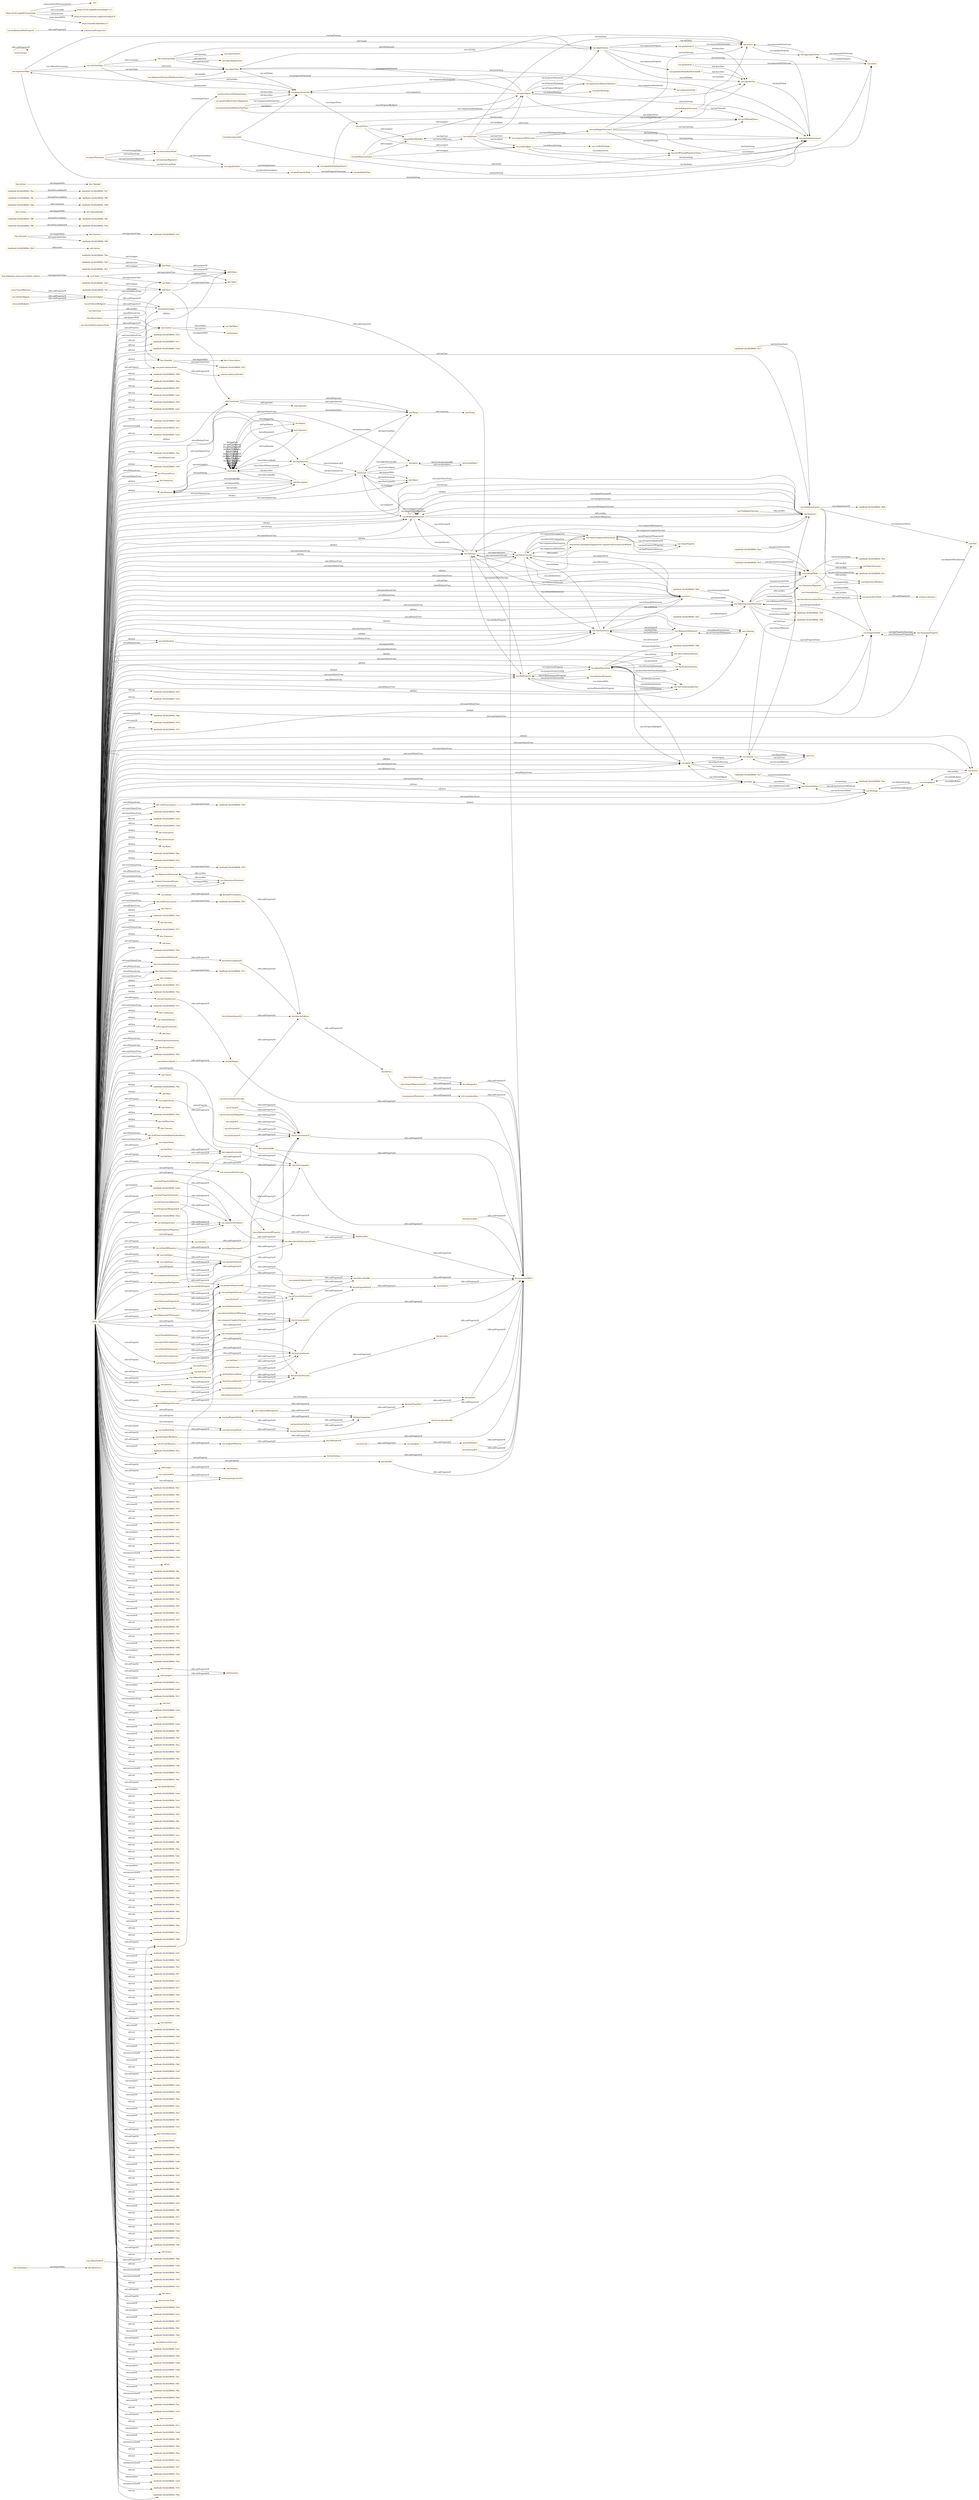 digraph ar2dtool_diagram { 
rankdir=LR;
size="1501"
node [shape = rectangle, color="orange"]; "bhv:Dominance" "dul:Situation" "odrl:Action" "-4ab9edd:18c4429f694:-7fc0" "-4ab9edd:18c4429f694:-7ef0" "-4ab9edd:18c4429f694:-7fa7" "bhv:PersonalFocus" "bhv:Hedonism" "bhv:Societal" "vae:NodeImportance" "bhv:Universalism" "-4ab9edd:18c4429f694:-7f99" "-4ab9edd:18c4429f694:-7f0f" "-4ab9edd:18c4429f694:-7fc6" "vae:Value" "-4ab9edd:18c4429f694:-7fb8" "-4ab9edd:18c4429f694:-7ff0" "bhv:Stimulation" "odrl:Policy" "bhv:Achievement" "bhv:Value" "-4ab9edd:18c4429f694:-7fad" "dul:Norm" "-4ab9edd:18c4429f694:-7fbe" "odrl:Operator" "-4ab9edd:18c4429f694:-7f22" "vae:VaeProperty" "bhv:SelfTrascendence" "vae:Outcome" "-4ab9edd:18c4429f694:-7faa" "schema:ConceptualFrame" "-4ab9edd:18c4429f694:-7ff6" "vae:VaeEntity" "vae:MultiInputOutcome" "-4ab9edd:18c4429f694:-7fe1" "bhv:Conservation" "-4ab9edd:18c4429f694:-7fcf" "vae:AlignmentStatement" "bhv:Dependability" "dul:SocialObject" "bhv:Caring" "-4ab9edd:18c4429f694:-7f23" "odrl:Asset" "bhv:Nature" "vae:Generalization" "-4ab9edd:18c4429f694:-7fdb" "-4ab9edd:18c4429f694:-7fed" "vae:Context" "-4ab9edd:18c4429f694:-7ef1" "vae:ActionOnState" "vae:VaeStatement" "vae:TaxonomyProperty" "bhv:Security" "-4ab9edd:18c4429f694:-7f77" "vae:ConceptNode" "dul:Object" "bhv:Tolerance" "vae:System" "http://dbpedia.org/resource/Value_(ethics)" "bhv:Humility" "-4ab9edd:18c4429f694:-7fd2" "odrl:Party" "-4ab9edd:18c4429f694:-7ff3" "vae:Norm" "-4ab9edd:18c4429f694:-7ffc" "-4ab9edd:18c4429f694:-7f04" "-4ab9edd:18c4429f694:-7fb5" "bhv:GrowthAndAnxietyFree" "vae:User" "vae:Sequence" "vae:AgentStatement" "vae:VaeConditionedEntity" "-4ab9edd:18c4429f694:-7fd8" "bhv:Tradition" "dul:Event" "dul:Agent" "-4ab9edd:18c4429f694:-7fc3" "-4ab9edd:18c4429f694:-7fe7" "vae:ValueTaxonomyStatement" "-4ab9edd:18c4429f694:-7ff9" "-4ab9edd:18c4429f694:-7f1c" "-4ab9edd:18c4429f694:-7f2e" "-4ab9edd:18c4429f694:-7f05" "vae:TaxonomyAlignment" "bhv:SelfEnhancement" "vae:Strategy" "-4ab9edd:18c4429f694:-7f71" "vae:Agent" "bhv:Benevolence" "vae:FinalInputOutcome" "bhv:Conformity" "-4ab9edd:18c4429f694:-7fde" "vae:VaeSituation" "-4ab9edd:18c4429f694:-7f96" "vae:Action" "bhv:Resources" "dul:Collection" "vae:AwarenessStatement" "vae:ValueDefinition" "bhv:OpennessToChange" "-4ab9edd:18c4429f694:-7fb0" "vae:ActingAgent" "odrl:LogicalConstraint" "-4ab9edd:18c4429f694:-7fd5" "vae:ValueConcept" "vae:PropertyNode" "vae:ValueProperty" "vae:ValueComparisonStatement" "-4ab9edd:18c4429f694:-7fea" "vae:VaeStatementEntity" "vae:Criterion" "bhv:Thought" "dul:TimeInterval" "vae:State" "dul:Entity" "bhv:Face" "vae:VaeConditioningEntity" "vae:VaePropertyStatement" "bhv:SocialFocus" "-4ab9edd:18c4429f694:-7f63" "-4ab9edd:18c4429f694:-7fc9" "odrl:Constraint" "-4ab9edd:18c4429f694:-7ef9" "vae:OptimizedProperty" "dul:Theory" "dul:Region" "dul:Description" "-4ab9edd:18c4429f694:-7f0e" "-4ab9edd:18c4429f694:-7f2f" "bhv:Action" "vcvf:Value" "odrl:Rule" "bhv:Power" "-4ab9edd:18c4429f694:-7fe4" "vae:ImportanceRelation" "bhv:Personal" "-4ab9edd:18c4429f694:-7fbb" "-4ab9edd:18c4429f694:-7f17" "vae:ArgumentStatement" "-4ab9edd:18c4429f694:-7fb3" "bhv:SelfDirection" "bhv:Concern" "-4ab9edd:18c4429f694:-7fcc" "bhv:SelfProtectionAndAnxietyAvoidance" ; /*classes style*/
	"bhv:Action" -> "bhv:Thought" [ label = "owl:disjointWith" ];
	"vae:particularizesNode" -> "schema:subsumedUnder" [ label = "rdfs:subPropertyOf" ];
	"vae:hasConceptNode" -> "vae:hasTaxonomyNode" [ label = "rdfs:subPropertyOf" ];
	"vae:ConceptNode" -> "vae:PropertyNode" [ label = "owl:disjointWith" ];
	"vae:argumentAlign" -> "vae:criterionAlign" [ label = "vae:isBasedOnCriterion" ];
	"vae:argumentAlign" -> "vae:alignPremise" [ label = "vae:hasPremise" ];
	"vae:argumentAlign" -> "vae:alignClaim" [ label = "vae:hasClaim" ];
	"vae:argumentAlign" -> "vae:taxProblemContext" [ label = "dul:hasSetting" ];
	"vae:isTaxonomyNodeOf" -> "dul:isComponentOf" [ label = "rdfs:subPropertyOf" ];
	"vae:previousInputOutcome" -> "dul:isConstituentOf" [ label = "rdfs:subPropertyOf" ];
	"vae:previousInputOutcome" -> "dul:directlyFollows" [ label = "rdfs:subPropertyOf" ];
	"vae:proposesStatement" -> "dul:conceptualizes" [ label = "rdfs:subPropertyOf" ];
	"vae:hasTaxonomyNode" -> "dul:hasComponent" [ label = "rdfs:subPropertyOf" ];
	"vae:giniPropertyNode" -> "vae:giniIndexProp" [ label = "vae:hasPropertyTaxonomy" ];
	"dul:isSatisfiedBy" -> "dul:associatedWith" [ label = "rdfs:subPropertyOf" ];
	"vae:nextInputOutcome" -> "dul:isConstituentOf" [ label = "rdfs:subPropertyOf" ];
	"vae:nextInputOutcome" -> "dul:directlyPrecedes" [ label = "rdfs:subPropertyOf" ];
	"vae:VaeSituation" -> "vae:VaeStatement" [ label = "owl:disjointWith" ];
	"vae:benvolenceNodeImportance" -> "vae:benevolenceTax" [ label = "dul:describes" ];
	"dul:conceptualizes" -> "dul:associatedWith" [ label = "rdfs:subPropertyOf" ];
	"vae:comparisonHasInferior" -> "vae:interpretationOn" [ label = "rdfs:subPropertyOf" ];
	"vae:hasTrace" -> "dul:isAgentInvolvedIn" [ label = "rdfs:subPropertyOf" ];
	"vae:isInputOf" -> "dul:isConstituentOf" [ label = "rdfs:subPropertyOf" ];
	"dul:involvesAgent" -> "dul:hasParticipant" [ label = "rdfs:subPropertyOf" ];
	"dul:isObservableAt" -> "dul:hasRegion" [ label = "rdfs:subPropertyOf" ];
	"terms:license" -> "terms:license" [ label = "rdfs:subPropertyOf" ];
	"vae:multiInputOutcome2" -> "vae:actOfPayingTaxes" [ label = "vae:hasOutcome" ];
	"vae:multiInputOutcome2" -> "vae:state2" [ label = "vae:hasInput" ];
	"dul:hasLocation" -> "dul:associatedWith" [ label = "rdfs:subPropertyOf" ];
	"bhv:SelfTrascendence" -> "-4ab9edd:18c4429f694:-7ef9" [ label = "owl:equivalentClass" ];
	"dul:isAgentInvolvedIn" -> "dul:isParticipantIn" [ label = "rdfs:subPropertyOf" ];
	"http://dbpedia.org/resource/Value_(ethics)" -> "vcvf:Value" [ label = "owl:equivalentClass" ];
	"vae:describesVaeStatementEntity" -> "dul:describes" [ label = "rdfs:subPropertyOf" ];
	"vae:hasPropertyTaxonomy" -> "vae:expressesProperty" [ label = "rdfs:subPropertyOf" ];
	"dul:Event" -> "dul:Object" [ label = "owl:disjointWith" ];
	"vae:isPremiseOf" -> "dul:isConstituentOf" [ label = "rdfs:subPropertyOf" ];
	"dul:isConstituentOf" -> "dul:associatedWith" [ label = "rdfs:subPropertyOf" ];
	"vae:interpretationOn" -> "vae:describesVaeStatementEntity" [ label = "rdfs:subPropertyOf" ];
	"vae:isTestedInStatement" -> "vae:hasInterpretation" [ label = "rdfs:subPropertyOf" ];
	"dul:Description" -> "dul:Situation" [ label = "owl:disjointWith" ];
	"vae:giniIndex0_3" -> "vae:state1" [ label = "vae:measuredOnOutcome" ];
	"vae:giniIndex0_3" -> "vae:equalityTax" [ label = "dul:describes" ];
	"vae:madeByAgent" -> "dul:involvesAgent" [ label = "rdfs:subPropertyOf" ];
	"dul:isPreconditionOf" -> "dul:directlyPrecedes" [ label = "rdfs:subPropertyOf" ];
	"vae:isOutcomeOf" -> "dul:isConstituentOf" [ label = "rdfs:subPropertyOf" ];
	"vae:isPresentInStatement" -> "dul:isDescribedBy" [ label = "rdfs:subPropertyOf" ];
	"vae:hasInput" -> "dul:hasConstituent" [ label = "rdfs:subPropertyOf" ];
	"bhv:Personal" -> "bhv:Societal" [ label = "owl:disjointWith" ];
	"bhv:Personal" -> "-4ab9edd:18c4429f694:-7f0f" [ label = "owl:equivalentClass" ];
	"vae:hasUser" -> "vae:hasAgent" [ label = "rdfs:subPropertyOf" ];
	"vae:equalityTax" -> "vae:taxProblemContext" [ label = "dul:hasSetting" ];
	"dul:hasPart" -> "dul:associatedWith" [ label = "rdfs:subPropertyOf" ];
	"vae:onState" -> "dul:hasPrecondition" [ label = "rdfs:subPropertyOf" ];
	"vae:hasActionOnState" -> "dul:hasComponent" [ label = "rdfs:subPropertyOf" ];
	"vae:AgentStatement" -> "-4ab9edd:18c4429f694:-7f96" [ label = "owl:equivalentClass" ];
	"vae:hasPropertyNode" -> "vae:hasTaxonomyNode" [ label = "rdfs:subPropertyOf" ];
	"vae:hasPropertyNode" -> "dul:hasComponent" [ label = "rdfs:subPropertyOf" ];
	"vae:payMinimumTaxes" -> "vae:problemModeller" [ label = "odrl:assigner" ];
	"vae:payMinimumTaxes" -> "vae:payerAgent" [ label = "odrl:assignee" ];
	"vae:payMinimumTaxes" -> "vae:evaderAgent" [ label = "odrl:assignee" ];
	"vae:payMinimumTaxes" -> "vae:actOfPayingMiniumumTaxes" [ label = "odrl:action" ];
	"vae:equalityNode" -> "vae:giniPropertyNode" [ label = "vae:directlyGeneralizes" ];
	"vae:equalityNode" -> "vae:equalityNodeImportance" [ label = "vae:hasImportance" ];
	"dul:hasPrecondition" -> "dul:directlyFollows" [ label = "rdfs:subPropertyOf" ];
	"vae:hasPropertyOfSuperior" -> "vae:expressesProperty" [ label = "rdfs:subPropertyOf" ];
	"odrl:Asset" -> "odrl:Constraint" [ label = "owl:disjointWith" ];
	"bhv:Conservation" -> "-4ab9edd:18c4429f694:-7f2f" [ label = "owl:equivalentClass" ];
	"dul:hasRegion" -> "dul:associatedWith" [ label = "rdfs:subPropertyOf" ];
	"vae:isPropertyNodeOf" -> "vae:isTaxonomyNodeOf" [ label = "rdfs:subPropertyOf" ];
	"vae:isPropertyNodeOf" -> "dul:isComponentOf" [ label = "rdfs:subPropertyOf" ];
	"bhv:Societal" -> "-4ab9edd:18c4429f694:-7ef1" [ label = "owl:equivalentClass" ];
	"dul:precedes" -> "dul:associatedWith" [ label = "rdfs:subPropertyOf" ];
	"vae:comparisonHasSuperior" -> "vae:interpretationOn" [ label = "rdfs:subPropertyOf" ];
	"vae:hasOutcome" -> "dul:hasConstituent" [ label = "rdfs:subPropertyOf" ];
	"vae:Norm" -> "vae:ValueTaxonomyStatement" [ label = "owl:disjointWith" ];
	"vae:alignPremise" -> "vae:equalityTax" [ label = "vae:withValue" ];
	"vae:alignPremise" -> "vae:state2" [ label = "vae:onEntity" ];
	"vae:alignPremise" -> "vae:giniIndexSatisfiedThreshold0_7" [ label = "vae:expressesProperty" ];
	"vae:alignPremise" -> "vae:giniIndex0_9" [ label = "vae:expressesProperty" ];
	"vae:alignPremise" -> "vae:taxProblemContext" [ label = "dul:hasSetting" ];
	"vae:isProposedByAgent" -> "dul:isConceptualizedBy" [ label = "rdfs:subPropertyOf" ];
	"dul:isComponentOf" -> "dul:isPropertPartOf" [ label = "rdfs:subPropertyOf" ];
	"vae:Value" -> "bhv:Value" [ label = "owl:equivalentClass" ];
	"bhv:Dominance" -> "bhv:Resources" [ label = "owl:disjointWith" ];
	"vae:isEntityOf" -> "vae:isPresentInStatement" [ label = "rdfs:subPropertyOf" ];
	"dul:isConceptualizedBy" -> "dul:associatedWith" [ label = "rdfs:subPropertyOf" ];
	"vae:MultiInputOutcome" -> "vae:Sequence" [ label = "rdfs:seeAlso" ];
	"vae:propertyExpressedAt" -> "vae:isPresentInStatement" [ label = "rdfs:subPropertyOf" ];
	"vae:payerAgent" -> "vae:taxProblemContext" [ label = "dul:hasSetting" ];
	"vae:payerAgent" -> "vae:importanceRelationTaxPayer" [ label = "vae:proposesStatement" ];
	"vae:payerAgent" -> "vae:payerStrategy" [ label = "vae:followsStrategy" ];
	"vae:payerAgent" -> "vae:benevolenceTax" [ label = "vcvf:commitsTo" ];
	"vae:payerAgent" -> "vae:argumentAlign" [ label = "vae:proposesStatement" ];
	"vae:payerAgent" -> "vae:alignClaim" [ label = "vae:proposesStatement" ];
	"vae:payerAgent" -> "vae:actOfPayingTaxes" [ label = "vae:makesAction" ];
	"vae:payerAgent" -> "vae:alignPremise" [ label = "vae:proposesStatement" ];
	"vae:hasState" -> "dul:isAgentInvolvedIn" [ label = "rdfs:subPropertyOf" ];
	"vae:AwarenessStatement" -> "vae:AlignmentStatement" [ label = "rdfs:seeAlso" ];
	"vae:isConceptNodeOf" -> "vae:isTaxonomyNodeOf" [ label = "rdfs:subPropertyOf" ];
	"bhv:Caring" -> "bhv:Dependability" [ label = "owl:disjointWith" ];
	"vae:payTaxes" -> "vae:problemModeller" [ label = "odrl:assigner" ];
	"vae:payTaxes" -> "vae:evaderAgent" [ label = "odrl:assignee" ];
	"vae:payTaxes" -> "vae:actOfPayingTaxes" [ label = "odrl:action" ];
	"vae:hasRootNode" -> "vae:hasConceptNode" [ label = "rdfs:subPropertyOf" ];
	"vae:isAgentOfSystem" -> "dul:isMemberOf" [ label = "rdfs:subPropertyOf" ];
	"dul:hasProperPart" -> "dul:hasPart" [ label = "rdfs:subPropertyOf" ];
	"vae:aggregationSum" -> "vae:state2" [ label = "vae:measuredOnOutcome" ];
	"vae:aggregationSum" -> "vae:state1" [ label = "vae:measuredOnOutcome" ];
	"vae:ValueConcept" -> "http://www.ontologydesignpatterns.org/ont/values/valuecore#Value" [ label = "rdfs:seeAlso" ];
	"vae:state1" -> "vae:aggregationSum" [ label = "vae:satisfiesProperty" ];
	"vae:isInputOutcomeOf" -> "dul:isConstituentOf" [ label = "rdfs:subPropertyOf" ];
	"vae:payerTaxonomy" -> "vae:taxonomAlignment" [ label = "vae:hasTaxonomyAlignment" ];
	"vae:payerTaxonomy" -> "vae:benevolenceNode" [ label = "vae:hasRootNode" ];
	"vae:payerTaxonomy" -> "vae:equalityNode" [ label = "vae:hasConceptNode" ];
	"vae:payerTaxonomy" -> "vae:benevolenceNode" [ label = "vae:hasConceptNode" ];
	"vae:isTaxonomyPropertyOf" -> "vae:propertyExpressedAt" [ label = "rdfs:subPropertyOf" ];
	"vae:giniIndex0_9" -> "vae:state2" [ label = "vae:measuredOnOutcome" ];
	"vae:giniIndex0_9" -> "vae:equalityTax" [ label = "dul:describes" ];
	"vae:directlyParticularizesNode" -> "vae:particularizesNode" [ label = "rdfs:subPropertyOf" ];
	"vae:isRootNodeOf" -> "vae:isConceptNodeOf" [ label = "rdfs:subPropertyOf" ];
	"vae:problemModeller" -> "vae:taxSystem" [ label = "vae:isUserOfSystem" ];
	"dul:hasSetting" -> "dul:associatedWith" [ label = "rdfs:subPropertyOf" ];
	"dul:hasMember" -> "dul:associatedWith" [ label = "rdfs:subPropertyOf" ];
	"vae:expressesProperty" -> "vae:describesVaeStatementEntity" [ label = "rdfs:subPropertyOf" ];
	"vae:taxSystem" -> "vae:problemModeller" [ label = "vae:hasUser" ];
	"vae:taxSystem" -> "vae:sequenceOfOutcomes" [ label = "vae:hasTrace" ];
	"vae:taxSystem" -> "vae:state2" [ label = "vae:hasState" ];
	"vae:taxSystem" -> "vae:state1" [ label = "vae:hasState" ];
	"vae:taxSystem" -> "vae:payerAgent" [ label = "vae:hasAgent" ];
	"vae:taxSystem" -> "vae:evaderAgent" [ label = "vae:hasAgent" ];
	"vae:taxSystem" -> "vae:taxProblemContext" [ label = "dul:hasSetting" ];
	"vae:hasAgent" -> "dul:hasMember" [ label = "rdfs:subPropertyOf" ];
	"vae:isFollowedByAgent" -> "dul:hasParticipant" [ label = "rdfs:subPropertyOf" ];
	"vae:criterionAlign" -> "vae:alignPremise" [ label = "odrl:target" ];
	"vae:criterionAlign" -> "vae:constraintAlign" [ label = "odrl:constraint" ];
	"vae:criterionAlign" -> "vae:alignClaim" [ label = "odrl:action" ];
	"vae:criterionAlign" -> "vae:benevolenceTax" [ label = "dul:describes" ];
	"vae:hasRelationWithProperty" -> "schema:hasPerspective" [ label = "rdfs:subPropertyOf" ];
	"vae:measuredOnOutcome" -> "dul:isParticipantIn" [ label = "rdfs:subPropertyOf" ];
	"vae:measuredOnOutcome" -> "dul:describes" [ label = "rdfs:subPropertyOf" ];
	"vae:isImportanceOf" -> "vae:propertyExpressedAt" [ label = "rdfs:subPropertyOf" ];
	"dul:isSettingFor" -> "dul:associatedWith" [ label = "rdfs:subPropertyOf" ];
	"vae:perform" -> "dul:hasPostcondition" [ label = "rdfs:subPropertyOf" ];
	"vcvf:Value" -> "bhv:Value" [ label = "owl:equivalentClass" ];
	"vcvf:Value" -> "vae:Value" [ label = "owl:equivalentClass" ];
	"dul:isPartOf" -> "dul:associatedWith" [ label = "rdfs:subPropertyOf" ];
	"vae:isTraceOfSystem" -> "dul:involvesAgent" [ label = "rdfs:subPropertyOf" ];
	"dul:isParticipantIn" -> "dul:associatedWith" [ label = "rdfs:subPropertyOf" ];
	"vae:directlyGeneralizesNode" -> "vae:generalizesNode" [ label = "rdfs:subPropertyOf" ];
	"dul:hasTimeInterval" -> "dul:hasRegion" [ label = "rdfs:subPropertyOf" ];
	"vae:importanceRelationTaxPayer" -> "vae:payerAgent" [ label = "vae:isProposedByAgent" ];
	"vae:importanceRelationTaxPayer" -> "vae:benevolenceTax" [ label = "vae:comparisonHasSuperior" ];
	"vae:importanceRelationTaxPayer" -> "vae:achievementTax" [ label = "vae:comparisonHasInferior" ];
	"vae:conditionsActionIn" -> "dul:isPreconditionOf" [ label = "rdfs:subPropertyOf" ];
	"vae:superiorInComparison" -> "vae:hasInterpretation" [ label = "rdfs:subPropertyOf" ];
	"vae:System" -> "vae:User" [ label = "owl:disjointWith" ];
	"dul:satisfies" -> "dul:associatedWith" [ label = "rdfs:subPropertyOf" ];
	"vae:ValueTaxonomyStatement" -> "vae:TaxonomyAlignment" [ label = "rdfs:seeAlso" ];
	"vae:followsStrategy" -> "dul:isParticipantIn" [ label = "rdfs:subPropertyOf" ];
	"vae:hasPropertyOfInferior" -> "vae:expressesProperty" [ label = "rdfs:subPropertyOf" ];
	"vae:composedBySequence" -> "dul:hasComponent" [ label = "rdfs:subPropertyOf" ];
	"vae:isActionOnStateOfStrategy" -> "dul:isComponentOf" [ label = "rdfs:subPropertyOf" ];
	"https://w3id.org/def/vaeontology" -> "vae:" [ label = "vann:preferredNamespaceUri" ];
	"https://w3id.org/def/vaeontology" -> "https://w3id.org/def/vaeontology/1.0.1" [ label = "owl:versionIRI" ];
	"https://w3id.org/def/vaeontology" -> "https://creativecommons.org/licenses/by/4.0/" [ label = "terms:license" ];
	"https://w3id.org/def/vaeontology" -> "https://chowlk.linkeddata.es" [ label = "mod:createdWith" ];
	"vae:benevolenceTax" -> "vae:payTaxes" [ label = "vae:shapesNorm" ];
	"dul:hasComponent" -> "dul:hasProperPart" [ label = "rdfs:subPropertyOf" ];
	"vae:startsWithInputOutcome" -> "vae:hasInputOutcome" [ label = "rdfs:subPropertyOf" ];
	"vae:startsWithInputOutcome" -> "dul:hasProperPart" [ label = "rdfs:subPropertyOf" ];
	"dul:hasParticipant" -> "dul:associatedWith" [ label = "rdfs:subPropertyOf" ];
	"vae:isOptimizationOfProperty" -> "dul:describes" [ label = "rdfs:subPropertyOf" ];
	"vae:propertyOptimizedAt" -> "dul:isDescribedBy" [ label = "rdfs:subPropertyOf" ];
	"bhv:Humility" -> "bhv:Universalism" [ label = "owl:disjointWith" ];
	"bhv:Humility" -> "-4ab9edd:18c4429f694:-7f23" [ label = "owl:equivalentClass" ];
	"vae:FinalInputOutcome" -> "vae:Sequence" [ label = "rdfs:seeAlso" ];
	"odrl:target" -> "odrl:relation" [ label = "rdfs:subPropertyOf" ];
	"vae:benevolenceDef" -> "vae:benevolenceTax" [ label = "dul:defines" ];
	"vae:benevolenceDef" -> "vae:taxProblemContext" [ label = "dul:hasSetting" ];
	"bhv:SelfEnhancement" -> "-4ab9edd:18c4429f694:-7f05" [ label = "owl:equivalentClass" ];
	"dul:directlyPrecedes" -> "dul:precedes" [ label = "rdfs:subPropertyOf" ];
	"vae:makesAction" -> "dul:isAgentInvolvedIn" [ label = "rdfs:subPropertyOf" ];
	"vae:withValue" -> "vae:interpretationOn" [ label = "rdfs:subPropertyOf" ];
	"vae:constraintAlign" -> "vae:alignClaim" [ label = "odrl:rightOperand" ];
	"vae:constraintAlign" -> "vae:sameContext" [ label = "odrl:operator" ];
	"vae:constraintAlign" -> "vae:logicalImplication" [ label = "odrl:operator" ];
	"vae:constraintAlign" -> "vae:alignPremise" [ label = "odrl:leftOperand" ];
	"dul:isRegionFor" -> "dul:associatedWith" [ label = "rdfs:subPropertyOf" ];
	"dul:describes" -> "dul:associatedWith" [ label = "rdfs:subPropertyOf" ];
	"vae:satisfiesProperty" -> "dul:isDescribedBy" [ label = "rdfs:subPropertyOf" ];
	"vae:isAlignmentOfTaxonomy" -> "vae:propertyExpressedAt" [ label = "rdfs:subPropertyOf" ];
	"vae:TaxonomyAlignment" -> "vae:ValueTaxonomy" [ label = "rdfs:seeAlso" ];
	"vae:generalizationRelationTaxPayer" -> "vae:payerAgent" [ label = "vae:isProposedByAgent" ];
	"vae:generalizationRelationTaxPayer" -> "vae:benevolenceTax" [ label = "vae:comparisonHasSuperior" ];
	"vae:generalizationRelationTaxPayer" -> "vae:equalityTax" [ label = "vae:comparisonHasInferior" ];
	"vae:hasImportance" -> "vae:expressesProperty" [ label = "rdfs:subPropertyOf" ];
	"vae:alignClaim" -> "vae:benevolenceTax" [ label = "vae:withValue" ];
	"vae:alignClaim" -> "vae:state2" [ label = "vae:onEntity" ];
	"vae:alignClaim" -> "vae:taxProblemContext" [ label = "dul:hasSetting" ];
	"dul:isDescribedBy" -> "dul:associatedWith" [ label = "rdfs:subPropertyOf" ];
	"vae:actOfPayingMiniumumTaxes" -> "vae:taxProblemContext" [ label = "dul:hasSetting" ];
	"vae:relationWith" -> "schema:perspectiveOn" [ label = "rdfs:subPropertyOf" ];
	"vae:NodeImportance" -> "vae:ValueTaxonomy" [ label = "rdfs:seeAlso" ];
	"vae:NodeImportance" -> "vae:ImportanceRelation" [ label = "rdfs:seeAlso" ];
	"dul:isSubordinatedTo" -> "dul:directlyFollows" [ label = "rdfs:subPropertyOf" ];
	"vae:multiInputOutcome1" -> "vae:multiInputOutcome2" [ label = "vae:nextInputOutcome" ];
	"vae:multiInputOutcome1" -> "vae:state2" [ label = "vae:hasOutcome" ];
	"vae:multiInputOutcome1" -> "vae:actOfPayingTaxes" [ label = "vae:hasOutcome" ];
	"vae:multiInputOutcome1" -> "vae:actOfPayingMiniumumTaxes" [ label = "vae:hasOutcome" ];
	"vae:multiInputOutcome1" -> "vae:state1" [ label = "vae:hasInput" ];
	"vae:Action" -> "vae:ActingAgent" [ label = "rdfs:seeAlso" ];
	"vae:isValuedInStatement" -> "vae:hasInterpretation" [ label = "rdfs:subPropertyOf" ];
	"vae:sequenceOfOutcomes" -> "vae:multiInputOutcome1" [ label = "vae:startsWithInputOutcome" ];
	"vae:sequenceOfOutcomes" -> "vae:taxProblemContext" [ label = "dul:hasSetting" ];
	"vae:inferiorInComparison" -> "vae:hasInterpretation" [ label = "rdfs:subPropertyOf" ];
	"vae:VaeEntity" -> "vae:Context" [ label = "rdfs:seeAlso" ];
	"vae:withNorm" -> "vae:interpretationOn" [ label = "rdfs:subPropertyOf" ];
	"vae:isClaimOf" -> "dul:isConstituentOf" [ label = "rdfs:subPropertyOf" ];
	"vae:hasInputOutcome" -> "dul:hasConstituent" [ label = "rdfs:subPropertyOf" ];
	"vae:alignmentSituationWithbenevolence" -> "vae:benevolenceTax" [ label = "dul:satisfies" ];
	"vae:alignmentSituationWithbenevolence" -> "vae:alignClaim" [ label = "dul:satisfies" ];
	"vae:isPropertyOfSuperiorOf" -> "vae:propertyExpressedAt" [ label = "rdfs:subPropertyOf" ];
	"vae:isPropertyOfSuperiorOf" -> "dul:isConstituentOf" [ label = "rdfs:subPropertyOf" ];
	"vae:evaderAgent" -> "vae:actOfPayingMiniumumTaxes" [ label = "vae:makesAction" ];
	"vae:evaderAgent" -> "vae:evaderStrategy" [ label = "vae:followsStrategy" ];
	"vae:evaderAgent" -> "vae:taxProblemContext" [ label = "dul:hasSetting" ];
	"vae:isStateOfAgent" -> "dul:involvesAgent" [ label = "rdfs:subPropertyOf" ];
	"dul:isPropertPartOf" -> "dul:isPartOf" [ label = "rdfs:subPropertyOf" ];
	"vae:Generalization" -> "vae:generalizesNode" [ label = "rdfs:seeAlso" ];
	"vae:Generalization" -> "vae:ImportanceRelation" [ label = "owl:disjointWith" ];
	"vae:Context" -> "vae:VaeObject" [ label = "rdfs:seeAlso" ];
	"NULL" -> "-4ab9edd:18c4429f694:-7f41" [ label = "rdf:rest" ];
	"NULL" -> "-4ab9edd:18c4429f694:-7f92" [ label = "rdf:rest" ];
	"NULL" -> "dul:Collection" [ label = "owl:allValuesFrom" ];
	"NULL" -> "-4ab9edd:18c4429f694:-7f62" [ label = "owl:unionOf" ];
	"NULL" -> "-4ab9edd:18c4429f694:-7f2e" [ label = "rdf:first" ];
	"NULL" -> "vae:hasConceptNode" [ label = "owl:onProperty" ];
	"NULL" -> "-4ab9edd:18c4429f694:-7f43" [ label = "owl:unionOf" ];
	"NULL" -> "-4ab9edd:18c4429f694:-7f11" [ label = "rdf:rest" ];
	"NULL" -> "-4ab9edd:18c4429f694:-7ee8" [ label = "rdf:rest" ];
	"NULL" -> "-4ab9edd:18c4429f694:-7fd1" [ label = "owl:unionOf" ];
	"NULL" -> "bhv:PersonalFocus" [ label = "owl:someValuesFrom" ];
	"NULL" -> "bhv:Hedonism" [ label = "rdf:first" ];
	"NULL" -> "-4ab9edd:18c4429f694:-7ec2" [ label = "owl:members" ];
	"NULL" -> "bhv:Conservation" [ label = "owl:allValuesFrom" ];
	"NULL" -> "-4ab9edd:18c4429f694:-7f32" [ label = "rdf:rest" ];
	"NULL" -> "-4ab9edd:18c4429f694:-7eb8" [ label = "rdf:rest" ];
	"NULL" -> "-4ab9edd:18c4429f694:-7f34" [ label = "owl:intersectionOf" ];
	"NULL" -> "rdf:nil" [ label = "rdf:rest" ];
	"NULL" -> "-4ab9edd:18c4429f694:-7ffa" [ label = "rdf:rest" ];
	"NULL" -> "vae:VaeConditioningEntity" [ label = "owl:someValuesFrom" ];
	"NULL" -> "vae:isBasedOnCriterion" [ label = "owl:onProperty" ];
	"NULL" -> "-4ab9edd:18c4429f694:-7fd0" [ label = "rdf:rest" ];
	"NULL" -> "-4ab9edd:18c4429f694:-7fe6" [ label = "owl:unionOf" ];
	"NULL" -> "-4ab9edd:18c4429f694:-7ed9" [ label = "rdf:rest" ];
	"NULL" -> "-4ab9edd:18c4429f694:-7fca" [ label = "rdf:rest" ];
	"NULL" -> "-4ab9edd:18c4429f694:-7fe9" [ label = "owl:unionOf" ];
	"NULL" -> "vae:interpretationOn" [ label = "owl:onProperty" ];
	"NULL" -> "vae:ConceptNode" [ label = "rdf:first" ];
	"NULL" -> "-4ab9edd:18c4429f694:-7fce" [ label = "owl:unionOf" ];
	"NULL" -> "vae:PropertyNode" [ label = "rdf:first" ];
	"NULL" -> "-4ab9edd:18c4429f694:-7f1f" [ label = "owl:unionOf" ];
	"NULL" -> "-4ab9edd:18c4429f694:-7ff1" [ label = "rdf:rest" ];
	"NULL" -> "-4ab9edd:18c4429f694:-7eef" [ label = "owl:intersectionOf" ];
	"NULL" -> "-4ab9edd:18c4429f694:-7f74" [ label = "rdf:rest" ];
	"NULL" -> "-4ab9edd:18c4429f694:-7f98" [ label = "owl:unionOf" ];
	"NULL" -> "-4ab9edd:18c4429f694:-7ed6" [ label = "owl:members" ];
	"NULL" -> "-4ab9edd:18c4429f694:-7feb" [ label = "rdf:rest" ];
	"NULL" -> "odrl:assignee" [ label = "owl:onProperty" ];
	"NULL" -> "vae:ConceptNode" [ label = "owl:someValuesFrom" ];
	"NULL" -> "-4ab9edd:18c4429f694:-7ecc" [ label = "owl:members" ];
	"NULL" -> "vae:expressesProperty" [ label = "owl:onProperty" ];
	"NULL" -> "vae:VaeSituation" [ label = "owl:allValuesFrom" ];
	"NULL" -> "-4ab9edd:18c4429f694:-7eb0" [ label = "owl:members" ];
	"NULL" -> "dul:hasSetting" [ label = "owl:onProperty" ];
	"NULL" -> "-4ab9edd:18c4429f694:-7fc1" [ label = "rdf:rest" ];
	"NULL" -> "bhv:SelfTrascendence" [ label = "owl:someValuesFrom" ];
	"NULL" -> "owl:real" [ label = "owl:someValuesFrom" ];
	"NULL" -> "-4ab9edd:18c4429f694:-7ee0" [ label = "rdf:rest" ];
	"NULL" -> "vae:reflectsValue" [ label = "owl:onProperty" ];
	"NULL" -> "odrl:LogicalConstraint" [ label = "rdf:first" ];
	"NULL" -> "-4ab9edd:18c4429f694:-7eda" [ label = "rdf:rest" ];
	"NULL" -> "-4ab9edd:18c4429f694:-7ff2" [ label = "owl:unionOf" ];
	"NULL" -> "-4ab9edd:18c4429f694:-7faf" [ label = "owl:unionOf" ];
	"NULL" -> "-4ab9edd:18c4429f694:-7fe2" [ label = "rdf:rest" ];
	"NULL" -> "-4ab9edd:18c4429f694:-7fb9" [ label = "rdf:rest" ];
	"NULL" -> "vae:onEntity" [ label = "owl:onProperty" ];
	"NULL" -> "-4ab9edd:18c4429f694:-7fdc" [ label = "rdf:rest" ];
	"NULL" -> "vae:VaeConditioningEntity" [ label = "owl:allValuesFrom" ];
	"NULL" -> "-4ab9edd:18c4429f694:-7efb" [ label = "rdf:rest" ];
	"NULL" -> "-4ab9edd:18c4429f694:-7f15" [ label = "owl:intersectionOf" ];
	"NULL" -> "-4ab9edd:18c4429f694:-7fb2" [ label = "rdf:rest" ];
	"NULL" -> "vae:comparisonHasInferior" [ label = "owl:onProperty" ];
	"NULL" -> "vae:abidesByValue" [ label = "owl:onProperty" ];
	"NULL" -> "-4ab9edd:18c4429f694:-7ec6" [ label = "owl:members" ];
	"NULL" -> "vae:isUserOfSystem" [ label = "owl:onProperty" ];
	"NULL" -> "-4ab9edd:18c4429f694:-7ecb" [ label = "rdf:rest" ];
	"NULL" -> "-4ab9edd:18c4429f694:-7f18" [ label = "rdf:rest" ];
	"NULL" -> "vae:ActionOnState" [ label = "rdf:first" ];
	"NULL" -> "vae:VaeStatement" [ label = "owl:someValuesFrom" ];
	"NULL" -> "-4ab9edd:18c4429f694:-7fd3" [ label = "rdf:rest" ];
	"NULL" -> "-4ab9edd:18c4429f694:-7f8c" [ label = "rdf:rest" ];
	"NULL" -> "vae:Criterion" [ label = "owl:allValuesFrom" ];
	"NULL" -> "odrl:Constraint" [ label = "owl:allValuesFrom" ];
	"NULL" -> "-4ab9edd:18c4429f694:-7fcd" [ label = "rdf:rest" ];
	"NULL" -> "vae:VaeProperty" [ label = "owl:allValuesFrom" ];
	"NULL" -> "bhv:GrowthAndAnxietyFree" [ label = "owl:someValuesFrom" ];
	"NULL" -> "-4ab9edd:18c4429f694:-7eec" [ label = "rdf:rest" ];
	"NULL" -> "vae:withValue" [ label = "owl:onProperty" ];
	"NULL" -> "vae:Strategy" [ label = "owl:someValuesFrom" ];
	"NULL" -> "-4ab9edd:18c4429f694:-7ff4" [ label = "rdf:rest" ];
	"NULL" -> "vae:ConceptNode" [ label = "owl:onClass" ];
	"NULL" -> "vae:Action" [ label = "rdf:first" ];
	"NULL" -> "-4ab9edd:18c4429f694:-7fee" [ label = "rdf:rest" ];
	"NULL" -> "-4ab9edd:18c4429f694:-7ebc" [ label = "rdf:rest" ];
	"NULL" -> "vae:MultiInputOutcome" [ label = "owl:someValuesFrom" ];
	"NULL" -> "-4ab9edd:18c4429f694:-7fc4" [ label = "rdf:rest" ];
	"NULL" -> "-4ab9edd:18c4429f694:-7eb4" [ label = "owl:members" ];
	"NULL" -> "-4ab9edd:18c4429f694:-7f3c" [ label = "owl:intersectionOf" ];
	"NULL" -> "dul:hasPart" [ label = "owl:onProperty" ];
	"NULL" -> "vae:AwarenessStatement" [ label = "owl:someValuesFrom" ];
	"NULL" -> "-4ab9edd:18c4429f694:-7fe5" [ label = "rdf:rest" ];
	"NULL" -> "vae:Sequence" [ label = "owl:someValuesFrom" ];
	"NULL" -> "-4ab9edd:18c4429f694:-7eb3" [ label = "rdf:rest" ];
	"NULL" -> "-4ab9edd:18c4429f694:-7fdf" [ label = "rdf:rest" ];
	"NULL" -> "vae:startsWithInputOutcome" [ label = "owl:onProperty" ];
	"NULL" -> "-4ab9edd:18c4429f694:-7f1d" [ label = "rdf:rest" ];
	"NULL" -> "-4ab9edd:18c4429f694:-7f6e" [ label = "rdf:rest" ];
	"NULL" -> "-4ab9edd:18c4429f694:-7ed4" [ label = "rdf:rest" ];
	"NULL" -> "-4ab9edd:18c4429f694:-7fda" [ label = "owl:unionOf" ];
	"NULL" -> "-4ab9edd:18c4429f694:-7ece" [ label = "rdf:rest" ];
	"NULL" -> "-4ab9edd:18c4429f694:-7fd6" [ label = "rdf:rest" ];
	"NULL" -> "-4ab9edd:18c4429f694:-7ef5" [ label = "rdf:rest" ];
	"NULL" -> "vae:Agent" [ label = "owl:someValuesFrom" ];
	"NULL" -> "vae:isStartOfSequence" [ label = "owl:onProperty" ];
	"NULL" -> "bhv:Tradition" [ label = "rdf:first" ];
	"NULL" -> "vae:nextInputOutcome" [ label = "owl:onProperty" ];
	"NULL" -> "-4ab9edd:18c4429f694:-7fc8" [ label = "owl:unionOf" ];
	"NULL" -> "-4ab9edd:18c4429f694:-7fcb" [ label = "owl:unionOf" ];
	"NULL" -> "-4ab9edd:18c4429f694:-7ff7" [ label = "rdf:rest" ];
	"NULL" -> "vae:Sequence" [ label = "owl:onClass" ];
	"NULL" -> "vae:hasRootNode" [ label = "owl:onProperty" ];
	"NULL" -> "-4ab9edd:18c4429f694:-7ec5" [ label = "rdf:rest" ];
	"NULL" -> "vae:VaeConditionedEntity" [ label = "owl:someValuesFrom" ];
	"NULL" -> "-4ab9edd:18c4429f694:-7fc7" [ label = "rdf:rest" ];
	"NULL" -> "bhv:SelfEnhancement" [ label = "owl:someValuesFrom" ];
	"NULL" -> "bhv:GrowthAndAnxietyFree" [ label = "owl:allValuesFrom" ];
	"NULL" -> "vae:Outcome" [ label = "owl:someValuesFrom" ];
	"NULL" -> "bhv:SelfDirection" [ label = "rdf:first" ];
	"NULL" -> "vae:TaxonomyProperty" [ label = "owl:someValuesFrom" ];
	"NULL" -> "dul:Theory" [ label = "rdf:first" ];
	"NULL" -> "-4ab9edd:18c4429f694:-7fe8" [ label = "rdf:rest" ];
	"NULL" -> "dul:Event" [ label = "rdf:first" ];
	"NULL" -> "-4ab9edd:18c4429f694:-7f30" [ label = "rdf:rest" ];
	"NULL" -> "-4ab9edd:18c4429f694:-7f2b" [ label = "owl:unionOf" ];
	"NULL" -> "-4ab9edd:18c4429f694:-7eb6" [ label = "rdf:rest" ];
	"NULL" -> "vae:NodeImportance" [ label = "owl:onClass" ];
	"NULL" -> "vae:ArgumentStatement" [ label = "rdf:first" ];
	"NULL" -> "bhv:attitude" [ label = "owl:onProperty" ];
	"NULL" -> "-4ab9edd:18c4429f694:-7fef" [ label = "owl:unionOf" ];
	"NULL" -> "vae:Norm" [ label = "rdf:first" ];
	"NULL" -> "schema:perspectiveOn" [ label = "owl:onProperty" ];
	"NULL" -> "vae:Value" [ label = "owl:someValuesFrom" ];
	"NULL" -> "-4ab9edd:18c4429f694:-7fd9" [ label = "rdf:rest" ];
	"NULL" -> "vae:VaeProperty" [ label = "rdf:first" ];
	"NULL" -> "-4ab9edd:18c4429f694:-7f72" [ label = "rdf:rest" ];
	"NULL" -> "-4ab9edd:18c4429f694:-7fc5" [ label = "owl:unionOf" ];
	"NULL" -> "-4ab9edd:18c4429f694:-7f94" [ label = "owl:intersectionOf" ];
	"NULL" -> "-4ab9edd:18c4429f694:-7fa6" [ label = "owl:unionOf" ];
	"NULL" -> "-4ab9edd:18c4429f694:-7ec8" [ label = "rdf:rest" ];
	"NULL" -> "-4ab9edd:18c4429f694:-7ef0" [ label = "rdf:first" ];
	"NULL" -> "vae:isImportanceOf" [ label = "owl:onProperty" ];
	"NULL" -> "bhv:opposingValueMotivation" [ label = "owl:onProperty" ];
	"NULL" -> "bhv:Humility" [ label = "rdf:first" ];
	"NULL" -> "dul:isSatisfiedBy" [ label = "owl:onProperty" ];
	"NULL" -> "-4ab9edd:18c4429f694:-7f99" [ label = "owl:someValuesFrom" ];
	"NULL" -> "vae:ConceptNode" [ label = "owl:allValuesFrom" ];
	"NULL" -> "-4ab9edd:18c4429f694:-7ebe" [ label = "owl:members" ];
	"NULL" -> "vae:hasImportance" [ label = "owl:onProperty" ];
	"NULL" -> "-4ab9edd:18c4429f694:-7fa8" [ label = "rdf:rest" ];
	"NULL" -> "-4ab9edd:18c4429f694:-7fba" [ label = "owl:unionOf" ];
	"NULL" -> "-4ab9edd:18c4429f694:-7eea" [ label = "rdf:rest" ];
	"NULL" -> "vae:satisfiesProperty" [ label = "owl:onProperty" ];
	"NULL" -> "bhv:OpennessToChange" [ label = "owl:allValuesFrom" ];
	"NULL" -> "-4ab9edd:18c4429f694:-7fe3" [ label = "owl:unionOf" ];
	"NULL" -> "vae:VaeStatement" [ label = "rdf:first" ];
	"NULL" -> "-4ab9edd:18c4429f694:-7ff5" [ label = "owl:unionOf" ];
	"NULL" -> "-4ab9edd:18c4429f694:-7ec0" [ label = "rdf:rest" ];
	"NULL" -> "vae:VaeSituation" [ label = "rdf:first" ];
	"NULL" -> "bhv:valueMotivation" [ label = "owl:onProperty" ];
	"NULL" -> "vae:satisfiesNorm" [ label = "owl:onProperty" ];
	"NULL" -> "vae:relationWith" [ label = "owl:onProperty" ];
	"NULL" -> "-4ab9edd:18c4429f694:-7fd4" [ label = "owl:unionOf" ];
	"NULL" -> "-4ab9edd:18c4429f694:-7ee1" [ label = "rdf:rest" ];
	"NULL" -> "bhv:Stimulation" [ label = "rdf:first" ];
	"NULL" -> "-4ab9edd:18c4429f694:-7edb" [ label = "rdf:rest" ];
	"NULL" -> "-4ab9edd:18c4429f694:-7f71" [ label = "owl:someValuesFrom" ];
	"NULL" -> "odrl:Constraint" [ label = "rdf:first" ];
	"NULL" -> "-4ab9edd:18c4429f694:-7fb7" [ label = "owl:unionOf" ];
	"NULL" -> "odrl:target" [ label = "owl:onProperty" ];
	"NULL" -> "-4ab9edd:18c4429f694:-7f1b" [ label = "rdf:rest" ];
	"NULL" -> "-4ab9edd:18c4429f694:-7ed2" [ label = "rdf:rest" ];
	"NULL" -> "vae:makesAction" [ label = "owl:onProperty" ];
	"NULL" -> "-4ab9edd:18c4429f694:-7f01" [ label = "owl:unionOf" ];
	"NULL" -> "-4ab9edd:18c4429f694:-7f06" [ label = "rdf:rest" ];
	"NULL" -> "dul:Object" [ label = "owl:someValuesFrom" ];
	"NULL" -> "-4ab9edd:18c4429f694:-7ef3" [ label = "rdf:rest" ];
	"NULL" -> "vae:onState" [ label = "owl:onProperty" ];
	"NULL" -> "dul:isParticipantIn" [ label = "owl:onProperty" ];
	"NULL" -> "vae:VaeProperty" [ label = "owl:someValuesFrom" ];
	"NULL" -> "-4ab9edd:18c4429f694:-7ff8" [ label = "owl:unionOf" ];
	"NULL" -> "bhv:SelfProtectionAndAnxietyAvoidance" [ label = "owl:someValuesFrom" ];
	"NULL" -> "-4ab9edd:18c4429f694:-7f63" [ label = "owl:someValuesFrom" ];
	"NULL" -> "vae:Agent" [ label = "owl:allValuesFrom" ];
	"NULL" -> "-4ab9edd:18c4429f694:-7f0e" [ label = "rdf:first" ];
	"NULL" -> "-4ab9edd:18c4429f694:-7f27" [ label = "rdf:rest" ];
	"NULL" -> "-4ab9edd:18c4429f694:-7ebd" [ label = "rdf:rest" ];
	"NULL" -> "vae:isConceptNodeOf" [ label = "owl:onProperty" ];
	"NULL" -> "vae:PropertyNode" [ label = "owl:someValuesFrom" ];
	"NULL" -> "dul:Situation" [ label = "rdf:first" ];
	"NULL" -> "-4ab9edd:18c4429f694:-7ee4" [ label = "rdf:rest" ];
	"NULL" -> "bhv:SelfEnhancement" [ label = "owl:allValuesFrom" ];
	"NULL" -> "-4ab9edd:18c4429f694:-7fb3" [ label = "rdf:first" ];
	"NULL" -> "vae:hasPropertyNode" [ label = "owl:onProperty" ];
	"NULL" -> "dul:Description" [ label = "owl:someValuesFrom" ];
	"NULL" -> "dul:hasTimeInterval" [ label = "owl:onProperty" ];
	"NULL" -> "bhv:Conservation" [ label = "owl:someValuesFrom" ];
	"NULL" -> "-4ab9edd:18c4429f694:-7eae" [ label = "rdf:rest" ];
	"NULL" -> "bhv:PersonalFocus" [ label = "owl:allValuesFrom" ];
	"NULL" -> "-4ab9edd:18c4429f694:-7eff" [ label = "rdf:rest" ];
	"NULL" -> "schema:ConceptualFrame" [ label = "rdf:first" ];
	"NULL" -> "vae:Strategy" [ label = "rdf:first" ];
	"NULL" -> "vae:Outcome" [ label = "rdf:first" ];
	"NULL" -> "odrl:action" [ label = "owl:onProperty" ];
	"NULL" -> "-4ab9edd:18c4429f694:-7fb6" [ label = "rdf:rest" ];
	"NULL" -> "vae:isProposedByAgent" [ label = "owl:onProperty" ];
	"NULL" -> "-4ab9edd:18c4429f694:-7ed5" [ label = "rdf:rest" ];
	"NULL" -> "odrl:Asset" [ label = "owl:allValuesFrom" ];
	"NULL" -> "-4ab9edd:18c4429f694:-7f03" [ label = "owl:intersectionOf" ];
	"NULL" -> "-4ab9edd:18c4429f694:-7f04" [ label = "rdf:first" ];
	"NULL" -> "-4ab9edd:18c4429f694:-7f70" [ label = "owl:intersectionOf" ];
	"NULL" -> "-4ab9edd:18c4429f694:-7ecf" [ label = "rdf:rest" ];
	"NULL" -> "bhv:focus" [ label = "owl:onProperty" ];
	"NULL" -> "vae:isAlignmentOfTaxonomy" [ label = "owl:onProperty" ];
	"NULL" -> "dul:executesTask" [ label = "owl:onProperty" ];
	"NULL" -> "-4ab9edd:18c4429f694:-7fe0" [ label = "owl:unionOf" ];
	"NULL" -> "vae:MultiInputOutcome" [ label = "rdf:first" ];
	"NULL" -> "-4ab9edd:18c4429f694:-7ee2" [ label = "owl:members" ];
	"NULL" -> "-4ab9edd:18c4429f694:-7fd7" [ label = "owl:unionOf" ];
	"NULL" -> "-4ab9edd:18c4429f694:-7f61" [ label = "rdf:rest" ];
	"NULL" -> "-4ab9edd:18c4429f694:-7fa9" [ label = "owl:unionOf" ];
	"NULL" -> "vae:ValueTaxonomyStatement" [ label = "owl:someValuesFrom" ];
	"NULL" -> "-4ab9edd:18c4429f694:-7f1c" [ label = "rdf:first" ];
	"NULL" -> "bhv:SelfProtectionAndAnxietyAvoidance" [ label = "owl:allValuesFrom" ];
	"NULL" -> "vae:ValueDefinition" [ label = "rdf:first" ];
	"NULL" -> "vae:influencesOutcome" [ label = "owl:onProperty" ];
	"NULL" -> "-4ab9edd:18c4429f694:-7eb7" [ label = "rdf:rest" ];
	"NULL" -> "-4ab9edd:18c4429f694:-7f77" [ label = "owl:someValuesFrom" ];
	"NULL" -> "bhv:Security" [ label = "rdf:first" ];
	"NULL" -> "vae:AgentStatement" [ label = "rdf:first" ];
	"NULL" -> "vae:propertyExpressedAt" [ label = "owl:onProperty" ];
	"NULL" -> "-4ab9edd:18c4429f694:-7fdd" [ label = "owl:unionOf" ];
	"NULL" -> "vae:AlignmentStatement" [ label = "owl:someValuesFrom" ];
	"NULL" -> "bhv:OpennessToChange" [ label = "owl:someValuesFrom" ];
	"NULL" -> "dul:hasParticipant" [ label = "owl:onProperty" ];
	"NULL" -> "odrl:assigner" [ label = "owl:onProperty" ];
	"NULL" -> "-4ab9edd:18c4429f694:-7ed8" [ label = "rdf:rest" ];
	"NULL" -> "vae:Action" [ label = "owl:someValuesFrom" ];
	"NULL" -> "bhv:SocialFocus" [ label = "owl:someValuesFrom" ];
	"NULL" -> "vae:Norm" [ label = "owl:someValuesFrom" ];
	"NULL" -> "dul:TimeInterval" [ label = "owl:someValuesFrom" ];
	"NULL" -> "-4ab9edd:18c4429f694:-7ed0" [ label = "owl:members" ];
	"NULL" -> "-4ab9edd:18c4429f694:-7fec" [ label = "owl:unionOf" ];
	"NULL" -> "-4ab9edd:18c4429f694:-7f81" [ label = "owl:unionOf" ];
	"NULL" -> "-4ab9edd:18c4429f694:-7f8e" [ label = "owl:unionOf" ];
	"NULL" -> "vae:ValueComparisonStatement" [ label = "rdf:first" ];
	"NULL" -> "dul:satisfies" [ label = "owl:onProperty" ];
	"NULL" -> "vae:VaePropertyStatement" [ label = "owl:allValuesFrom" ];
	"NULL" -> "odrl:Rule" [ label = "rdf:first" ];
	"NULL" -> "-4ab9edd:18c4429f694:-7fb4" [ label = "owl:intersectionOf" ];
	"NULL" -> "-4ab9edd:18c4429f694:-7fac" [ label = "owl:unionOf" ];
	"NULL" -> "-4ab9edd:18c4429f694:-7ec9" [ label = "rdf:rest" ];
	"NULL" -> "bhv:SocialFocus" [ label = "owl:allValuesFrom" ];
	"NULL" -> "vae:ValueConcept" [ label = "owl:someValuesFrom" ];
	"NULL" -> "vae:hasPremise" [ label = "owl:onProperty" ];
	"NULL" -> "bhv:Tolerance" [ label = "rdf:first" ];
	"NULL" -> "dul:Agent" [ label = "owl:someValuesFrom" ];
	"NULL" -> "odrl:constraint" [ label = "owl:onProperty" ];
	"NULL" -> "-4ab9edd:18c4429f694:-7f13" [ label = "rdf:rest" ];
	"NULL" -> "vae:State" [ label = "owl:someValuesFrom" ];
	"NULL" -> "-4ab9edd:18c4429f694:-7ee6" [ label = "owl:members" ];
	"NULL" -> "bhv:Power" [ label = "rdf:first" ];
	"NULL" -> "vae:withNorm" [ label = "owl:onProperty" ];
	"NULL" -> "bhv:Nature" [ label = "rdf:first" ];
	"NULL" -> "-4ab9edd:18c4429f694:-7ffb" [ label = "owl:unionOf" ];
	"NULL" -> "-4ab9edd:18c4429f694:-7f0d" [ label = "owl:intersectionOf" ];
	"NULL" -> "-4ab9edd:18c4429f694:-7fab" [ label = "rdf:rest" ];
	"NULL" -> "-4ab9edd:18c4429f694:-7eca" [ label = "rdf:rest" ];
	"NULL" -> "-4ab9edd:18c4429f694:-7ef7" [ label = "owl:intersectionOf" ];
	"NULL" -> "vae:Action" [ label = "owl:allValuesFrom" ];
	"NULL" -> "-4ab9edd:18c4429f694:-7f3a" [ label = "rdf:rest" ];
	"NULL" -> "vae:Agent" [ label = "rdf:first" ];
	"NULL" -> "-4ab9edd:18c4429f694:-7eb9" [ label = "owl:members" ];
	"NULL" -> "vae:followsStrategy" [ label = "owl:onProperty" ];
	"NULL" -> "vae:Sequence" [ label = "rdf:first" ];
	"NULL" -> "bhv:Achievement" [ label = "rdf:first" ];
	"NULL" -> "vae:VaeStatementEntity" [ label = "rdf:first" ];
	"NULL" -> "bhv:Conformity" [ label = "rdf:first" ];
	"NULL" -> "-4ab9edd:18c4429f694:-7f76" [ label = "owl:intersectionOf" ];
	"NULL" -> "vae:perform" [ label = "owl:onProperty" ];
	"NULL" -> "-4ab9edd:18c4429f694:-7f0a" [ label = "rdf:rest" ];
	"NULL" -> "bhv:SelfTrascendence" [ label = "owl:allValuesFrom" ];
	"NULL" -> "-4ab9edd:18c4429f694:-7f25" [ label = "rdf:rest" ];
	"NULL" -> "-4ab9edd:18c4429f694:-7ec1" [ label = "rdf:rest" ];
	"NULL" -> "-4ab9edd:18c4429f694:-7f22" [ label = "rdf:first" ];
	"NULL" -> "-4ab9edd:18c4429f694:-7ebb" [ label = "rdf:rest" ];
	"NULL" -> "-4ab9edd:18c4429f694:-7f08" [ label = "rdf:rest" ];
	"NULL" -> "vae:Norm" [ label = "owl:allValuesFrom" ];
	"NULL" -> "-4ab9edd:18c4429f694:-7fbd" [ label = "rdf:rest" ];
	"NULL" -> "-4ab9edd:18c4429f694:-7f97" [ label = "rdf:rest" ];
	"NULL" -> "-4ab9edd:18c4429f694:-7edc" [ label = "rdf:rest" ];
	"NULL" -> "-4ab9edd:18c4429f694:-7f29" [ label = "rdf:rest" ];
	"NULL" -> "odrl:Policy" [ label = "rdf:first" ];
	"NULL" -> "-4ab9edd:18c4429f694:-7eb2" [ label = "rdf:rest" ];
	"NULL" -> "vae:Context" [ label = "owl:someValuesFrom" ];
	"NULL" -> "vae:ValueTaxonomyStatement" [ label = "rdf:first" ];
	"NULL" -> "-4ab9edd:18c4429f694:-7efd" [ label = "rdf:rest" ];
	"NULL" -> "-4ab9edd:18c4429f694:-7f21" [ label = "owl:intersectionOf" ];
	"NULL" -> "vae:hasTrace" [ label = "owl:onProperty" ];
	"NULL" -> "-4ab9edd:18c4429f694:-7ed3" [ label = "rdf:rest" ];
	"NULL" -> "-4ab9edd:18c4429f694:-7fae" [ label = "rdf:rest" ];
	"NULL" -> "-4ab9edd:18c4429f694:-7fbe" [ label = "rdf:first" ];
	"NULL" -> "vae:MultiInputOutcome" [ label = "owl:onClass" ];
	"NULL" -> "vae:ValueConcept" [ label = "rdf:first" ];
	"NULL" -> "-4ab9edd:18c4429f694:-7fa5" [ label = "rdf:rest" ];
	"NULL" -> "vae:composedBySequence" [ label = "owl:onProperty" ];
	"NULL" -> "-4ab9edd:18c4429f694:-7ec4" [ label = "rdf:rest" ];
	"NULL" -> "-4ab9edd:18c4429f694:-7fbf" [ label = "owl:intersectionOf" ];
	"NULL" -> "vae:Criterion" [ label = "rdf:first" ];
	"NULL" -> "vae:hasClaim" [ label = "owl:onProperty" ];
	"NULL" -> "-4ab9edd:18c4429f694:-7f78" [ label = "owl:unionOf" ];
	"NULL" -> "-4ab9edd:18c4429f694:-7f7f" [ label = "rdf:rest" ];
	"NULL" -> "bhv:Concern" [ label = "rdf:first" ];
	"NULL" -> "vae:VaeStatement" [ label = "owl:allValuesFrom" ];
	"NULL" -> "vae:particularizesNode" [ label = "owl:onProperty" ];
	"NULL" -> "vae:measuredOnOutcome" [ label = "owl:onProperty" ];
	"NULL" -> "-4ab9edd:18c4429f694:-7ee5" [ label = "rdf:rest" ];
	"NULL" -> "vae:hasPropertyTaxonomy" [ label = "owl:onProperty" ];
	"NULL" -> "bhv:Face" [ label = "rdf:first" ];
	"NULL" -> "-4ab9edd:18c4429f694:-7edf" [ label = "rdf:rest" ];
	"NULL" -> "vae:ValueConcept" [ label = "owl:allValuesFrom" ];
	"NULL" -> "vae:State" [ label = "rdf:first" ];
	"NULL" -> "vae:System" [ label = "owl:someValuesFrom" ];
	"NULL" -> "-4ab9edd:18c4429f694:-7eaf" [ label = "rdf:rest" ];
	"NULL" -> "vae:isOptimizationOfProperty" [ label = "owl:onProperty" ];
	"NULL" -> "rdf:value" [ label = "owl:onProperty" ];
	"NULL" -> "vae:shapesNorm" [ label = "owl:onProperty" ];
	"NULL" -> "-4ab9edd:18c4429f694:-7edd" [ label = "owl:members" ];
	"NULL" -> "vae:User" [ label = "owl:someValuesFrom" ];
	"NULL" -> "vae:comparisonHasSuperior" [ label = "owl:onProperty" ];
	"NULL" -> "dul:Norm" [ label = "rdf:first" ];
	"NULL" -> "-4ab9edd:18c4429f694:-7f2d" [ label = "owl:intersectionOf" ];
	"NULL" -> "vae:isPropertyNodeOf" [ label = "owl:onProperty" ];
	"NULL" -> "-4ab9edd:18c4429f694:-7fc2" [ label = "owl:unionOf" ];
	"vae:isUserOfSystem" -> "vae:isAgentOfSystem" [ label = "rdfs:subPropertyOf" ];
	"vae:isPropertyOfInferiorOf" -> "vae:propertyExpressedAt" [ label = "rdfs:subPropertyOf" ];
	"vae:isPropertyOfInferiorOf" -> "dul:isConstituentOf" [ label = "rdfs:subPropertyOf" ];
	"vae:hasClaim" -> "dul:hasConstituent" [ label = "rdfs:subPropertyOf" ];
	"vae:generalizesNode" -> "schema:subsumes" [ label = "rdfs:subPropertyOf" ];
	"vae:state2" -> "vae:aggregationSum" [ label = "vae:satisfiesProperty" ];
	"dul:isTimeOfObservationOf" -> "dul:isRegionFor" [ label = "rdfs:subPropertyOf" ];
	"bhv:OpennessToChange" -> "-4ab9edd:18c4429f694:-7f17" [ label = "owl:equivalentClass" ];
	"vae:hasTaxonomyAlignment" -> "vae:expressesProperty" [ label = "rdfs:subPropertyOf" ];
	"vae:benevolenceNode" -> "vae:equalityNode" [ label = "vae:directlyGeneralizes" ];
	"vae:benevolenceNode" -> "vae:benvolenceNodeImportance" [ label = "vae:hasImportance" ];
	"vae:hasPremise" -> "dul:hasConstituent" [ label = "rdfs:subPropertyOf" ];
	"vae:isStartOfSequence" -> "vae:isInputOutcomeOf" [ label = "rdfs:subPropertyOf" ];
	"vae:isStartOfSequence" -> "dul:isPropertPartOf" [ label = "rdfs:subPropertyOf" ];
	"bhv:Benevolence" -> "bhv:Humility" [ label = "owl:disjointWith" ];
	"odrl:assigner" -> "odrl:function" [ label = "rdfs:subPropertyOf" ];
	"vae:giniIndexSatisfiedThreshold0_7" -> "vae:equalityTax" [ label = "dul:describes" ];
	"vae:onEntity" -> "vae:describesVaeStatementEntity" [ label = "rdfs:subPropertyOf" ];
	"vae:composesComplexOutcome" -> "dul:isComponentOf" [ label = "rdfs:subPropertyOf" ];
	"vae:equalityNodeImportance" -> "vae:equalityTax" [ label = "dul:describes" ];
	"vae:positiveBenevolenceAlignment" -> "vae:benevolenceTax" [ label = "dul:describes" ];
	"vae:hasInterpretation" -> "vae:isPresentInStatement" [ label = "rdfs:subPropertyOf" ];
	"vae:AlignmentStatement" -> "vae:AwarenessStatement" [ label = "rdfs:seeAlso" ];
	"vae:AlignmentStatement" -> "vae:AwarenessStatement" [ label = "owl:disjointWith" ];
	"dul:isPostconditionOf" -> "dul:directlyFollows" [ label = "rdfs:subPropertyOf" ];
	"dul:hasConstituent" -> "dul:associatedWith" [ label = "rdfs:subPropertyOf" ];
	"odrl:assignee" -> "odrl:function" [ label = "rdfs:subPropertyOf" ];
	"dul:directlyFollows" -> "dul:follows" [ label = "rdfs:subPropertyOf" ];
	"dul:follows" -> "dul:associatedWith" [ label = "rdfs:subPropertyOf" ];
	"dul:isMemberOf" -> "dul:associatedWith" [ label = "rdfs:subPropertyOf" ];
	"vae:isBasedOnCriterion" -> "dul:hasConstituent" [ label = "rdfs:subPropertyOf" ];
	"vae:performedOnStateIn" -> "dul:isPostconditionOf" [ label = "rdfs:subPropertyOf" ];
	"dul:hasPostcondition" -> "dul:directlyPrecedes" [ label = "rdfs:subPropertyOf" ];
	"vae:isCriterionOfArgument" -> "dul:isConstituentOf" [ label = "rdfs:subPropertyOf" ];
	"dul:isSuperordinatedTo" -> "dul:directlyPrecedes" [ label = "rdfs:subPropertyOf" ];
	"dul:isTimeIntervalOf" -> "dul:isRegionFor" [ label = "rdfs:subPropertyOf" ];
	"-4ab9edd:18c4429f694:-7ff6" -> "-4ab9edd:18c4429f694:-7ff3" [ label = "dul:hasPrecondition" ];
	"vae:Agent" -> "vae:System" [ label = "vae:isAgentOfSystem" ];
	"dul:Entity" -> "dul:Entity" [ label = "dul:follows" ];
	"vae:NodeImportance" -> "-4ab9edd:18c4429f694:-7fb8" [ label = "vae:isImportanceOf" ];
	"vae:Outcome" -> "vae:Sequence" [ label = "vae:composedBySequence" ];
	"-4ab9edd:18c4429f694:-7fb5" -> "vae:ValueTaxonomyStatement" [ label = "vae:isRootNodeOf" ];
	"dul:TimeInterval" -> "owl:Thing" [ label = "dul:hasIntervalDate" ];
	"dul:Entity" -> "dul:Entity" [ label = "dul:isPartOf" ];
	"odrl:Constraint" -> "owl:Thing" [ label = "odrl:rightOperand" ];
	"vae:ActionOnState" -> "-4ab9edd:18c4429f694:-7faa" [ label = "vae:perform" ];
	"vae:ValueComparisonStatement" -> "vae:ValueProperty" [ label = "vae:hasPropertyOfSuperior" ];
	"vae:Outcome" -> "vae:ValueConcept" [ label = "vae:abidesByValue" ];
	"vae:AgentStatement" -> "vae:VaeProperty" [ label = "vae:expressesProperty" ];
	"vae:ActingAgent" -> "vae:Strategy" [ label = "vae:followsStrategy" ];
	"vae:ActionOnState" -> "vae:Strategy" [ label = "vae:isActionOnStateOfStrategy" ];
	"dul:Agent" -> "dul:Event" [ label = "dul:isAgentInvolvedIn" ];
	"dul:SocialObject" -> "dul:Agent" [ label = "dul:isConceptualizedBy" ];
	"-4ab9edd:18c4429f694:-7fb0" -> "vae:ValueTaxonomyStatement" [ label = "vae:isTaxonomyNodeOf" ];
	"vae:AgentStatement" -> "vae:VaeConditionedEntity" [ label = "vae:onEntity" ];
	"vae:ConceptNode" -> "-4ab9edd:18c4429f694:-7fcc" [ label = "vae:directlyGeneralizesNode" ];
	"vae:Sequence" -> "vae:MultiInputOutcome" [ label = "vae:hasInputOutcome" ];
	"vae:MultiInputOutcome" -> "dul:Event" [ label = "vae:hasInput" ];
	"dul:Entity" -> "dul:Entity" [ label = "dul:hasComponent" ];
	"vae:Sequence" -> "vae:MultiInputOutcome" [ label = "vae:startsWithInputOutcome" ];
	"dul:Object" -> "dul:Event" [ label = "dul:isParticipantIn" ];
	"vae:AgentStatement" -> "vae:Agent" [ label = "vae:isProposedByAgent" ];
	"vae:ValueTaxonomyStatement" -> "-4ab9edd:18c4429f694:-7fbb" [ label = "vae:hasTaxonomyNode" ];
	"vae:MultiInputOutcome" -> "vae:MultiInputOutcome" [ label = "vae:previousInputOutcome" ];
	"vae:ValueComparisonStatement" -> "vae:ValueConcept" [ label = "vae:comparisonHasSuperior" ];
	"odrl:Constraint" -> "odrl:Operator" [ label = "odrl:operator" ];
	"vae:Outcome" -> "vae:VaeProperty" [ label = "vae:satisfiesProperty" ];
	"vae:AgentStatement" -> "vae:VaeStatementEntity" [ label = "vae:describesVaeStatementEntity" ];
	"odrl:Asset" -> "odrl:Policy" [ label = "odrl:hasPolicy" ];
	"vae:ArgumentStatement" -> "vae:VaeStatement" [ label = "vae:hasClaim" ];
	"dul:Entity" -> "dul:Collection" [ label = "dul:isMemberOf" ];
	"vae:Agent" -> "vae:AgentStatement" [ label = "vae:proposesStatement" ];
	"dul:TimeInterval" -> "dul:Event" [ label = "dul:isTimeIntervalOf" ];
	"vae:System" -> "vae:Sequence" [ label = "vae:hasTrace" ];
	"dul:Event" -> "owl:Thing" [ label = "dul:hasEventDate" ];
	"vae:Outcome" -> "vae:Norm" [ label = "vae:satisfiesNorm" ];
	"vae:User" -> "vae:System" [ label = "vae:isUserOfSystem" ];
	"-4ab9edd:18c4429f694:-7fe4" -> "odrl:Action" [ label = "odrl:action" ];
	"odrl:Party" -> "odrl:Policy" [ label = "odrl:assigneeOf" ];
	"dul:Entity" -> "dul:Entity" [ label = "dul:hasLocation" ];
	"vae:TaxonomyProperty" -> "xsd:float" [ label = "vae:degreeOfSatisfaction" ];
	"vae:Sequence" -> "vae:Outcome" [ label = "vae:composesComplexOutcome" ];
	"vae:Criterion" -> "vae:ArgumentStatement" [ label = "vae:isCriterionOfArgument" ];
	"dul:Entity" -> "dul:Entity" [ label = "dul:directlyPrecedes" ];
	"-4ab9edd:18c4429f694:-7fc9" -> "vae:ConceptNode" [ label = "vae:directlyParticularizesNode" ];
	"vae:PropertyNode" -> "vae:ValueTaxonomyStatement" [ label = "vae:isPropertyNodeOf" ];
	"vae:ValueTaxonomyStatement" -> "vae:ConceptNode" [ label = "vae:hasConceptNode" ];
	"dul:Entity" -> "dul:Entity" [ label = "dul:isComponentOf" ];
	"dul:Event" -> "dul:TimeInterval" [ label = "dul:hasTimeInterval" ];
	"vae:ValueComparisonStatement" -> "vae:ValueProperty" [ label = "vae:hasPropertyOfInferior" ];
	"vae:Sequence" -> "vae:System" [ label = "vae:isTraceOfSystem" ];
	"vae:VaeStatementEntity" -> "vae:AgentStatement" [ label = "vae:isPresentInStatement" ];
	"vae:ConceptNode" -> "-4ab9edd:18c4429f694:-7fc6" [ label = "vae:generalizesNode" ];
	"vae:VaeProperty" -> "vae:VaeConditioningEntity" [ label = "vae:relationWith" ];
	"-4ab9edd:18c4429f694:-7fd5" -> "odrl:Party" [ label = "odrl:function" ];
	"vae:System" -> "vae:User" [ label = "vae:hasUser" ];
	"dul:Event" -> "vae:MultiInputOutcome" [ label = "vae:isInputOf" ];
	"vae:OptimizedProperty" -> "vae:VaeProperty" [ label = "vae:isOptimizationOfProperty" ];
	"dul:Agent" -> "dul:SocialObject" [ label = "dul:conceptualizes" ];
	"vae:ConceptNode" -> "vae:ValueTaxonomyStatement" [ label = "vae:isConceptNodeOf" ];
	"vae:Agent" -> "vae:State" [ label = "vae:hasState" ];
	"vae:AgentStatement" -> "vae:VaeConditioningEntity" [ label = "vae:interpretationOn" ];
	"vae:MultiInputOutcome" -> "vae:Sequence" [ label = "vae:isStartOfSequence" ];
	"vae:VaeStatement" -> "vae:ArgumentStatement" [ label = "vae:isPremiseOf" ];
	"-4ab9edd:18c4429f694:-7ffc" -> "-4ab9edd:18c4429f694:-7ff9" [ label = "dul:hasPostcondition" ];
	"dul:Entity" -> "dul:Entity" [ label = "dul:precedes" ];
	"vae:Strategy" -> "vae:ActingAgent" [ label = "vae:isFollowedByAgent" ];
	"dul:Event" -> "dul:Object" [ label = "dul:hasParticipant" ];
	"-4ab9edd:18c4429f694:-7fd2" -> "odrl:Asset" [ label = "odrl:relation" ];
	"dul:Region" -> "dul:Entity" [ label = "dul:isRegionFor" ];
	"dul:Entity" -> "dul:TimeInterval" [ label = "dul:isObservableAt" ];
	"vae:MultiInputOutcome" -> "vae:Sequence" [ label = "vae:isInputOutcomeOf" ];
	"vae:Context" -> "xsd:boolean" [ label = "vae:isActive" ];
	"vae:ValueTaxonomyStatement" -> "vae:TaxonomyAlignment" [ label = "vae:hasTaxonomyAlignment" ];
	"vae:PropertyNode" -> "vae:TaxonomyProperty" [ label = "vae:hasPropertyTaxonomy" ];
	"odrl:Party" -> "odrl:Policy" [ label = "odrl:assignerOf" ];
	"-4ab9edd:18c4429f694:-7fea" -> "-4ab9edd:18c4429f694:-7fe7" [ label = "dul:isPreconditionOf" ];
	"vae:ValueTaxonomyStatement" -> "-4ab9edd:18c4429f694:-7fc0" [ label = "vae:hasRootNode" ];
	"dul:Entity" -> "dul:Description" [ label = "dul:isDescribedBy" ];
	"vae:ValueProperty" -> "vae:ValueComparisonStatement" [ label = "vae:isPropertyOfSuperiorOf" ];
	"vae:ValueConcept" -> "vae:ValueComparisonStatement" [ label = "vae:superiorInComparison" ];
	"vae:Norm" -> "vae:ValueConcept" [ label = "vae:reflectsValue" ];
	"vae:VaeConditioningEntity" -> "vae:VaeProperty" [ label = "vae:hasRelationWithProperty" ];
	"vae:State" -> "vae:Agent" [ label = "vae:isStateOfAgent" ];
	"dul:Situation" -> "dul:Entity" [ label = "dul:isSettingFor" ];
	"dul:Entity" -> "dul:Entity" [ label = "dul:directlyFollows" ];
	"-4ab9edd:18c4429f694:-7ff0" -> "-4ab9edd:18c4429f694:-7fed" [ label = "dul:isPostconditionOf" ];
	"vae:ValueComparisonStatement" -> "vae:ValueConcept" [ label = "vae:comparisonHasInferior" ];
	"vae:VaeConditionedEntity" -> "vae:AgentStatement" [ label = "vae:isEntityOf" ];
	"vae:Outcome" -> "vae:MultiInputOutcome" [ label = "vae:isOutcomeOf" ];
	"vae:VaeProperty" -> "vae:Outcome" [ label = "vae:measuredOnOutcome" ];
	"-4ab9edd:18c4429f694:-7fde" -> "odrl:Party" [ label = "odrl:assigner" ];
	"vae:ArgumentStatement" -> "vae:VaeStatement" [ label = "vae:hasPremise" ];
	"dul:Entity" -> "dul:Situation" [ label = "dul:hasSetting" ];
	"vae:VaeProperty" -> "vae:OptimizedProperty" [ label = "vae:propertyOptimizedAt" ];
	"odrl:Constraint" -> "owl:Thing" [ label = "odrl:leftOperand" ];
	"dul:TimeInterval" -> "dul:Entity" [ label = "dul:isTimeOfObservationOf" ];
	"dul:Event" -> "dul:Agent" [ label = "dul:involvesAgent" ];
	"vae:ActionOnState" -> "vae:State" [ label = "vae:onState" ];
	"-4ab9edd:18c4429f694:-7fc3" -> "vae:NodeImportance" [ label = "vae:hasImportance" ];
	"vae:VaeStatement" -> "vae:ArgumentStatement" [ label = "vae:isClaimOf" ];
	"vae:Strategy" -> "vae:ActionOnState" [ label = "vae:hasActionOnState" ];
	"dul:Description" -> "dul:Entity" [ label = "dul:describes" ];
	"dul:Collection" -> "dul:Entity" [ label = "dul:hasMember" ];
	"-4ab9edd:18c4429f694:-7fad" -> "vae:ConceptNode" [ label = "vae:particularizesNode" ];
	"vae:VaeStatement" -> "vae:Norm" [ label = "vae:withNorm" ];
	"vae:ActingAgent" -> "vae:Action" [ label = "vae:makesAction" ];
	"dul:Entity" -> "dul:Entity" [ label = "dul:isConstituentOf" ];
	"vae:Norm" -> "vae:VaeStatement" [ label = "vae:isTestedInStatement" ];
	"dul:Entity" -> "dul:Entity" [ label = "dul:hasConstituent" ];
	"dul:Entity" -> "owl:Thing" [ label = "dul:hasDataValue" ];
	"-4ab9edd:18c4429f694:-7fa7" -> "vae:ActionOnState" [ label = "vae:performedOnStateIn" ];
	"vae:ValueConcept" -> "vae:VaeStatement" [ label = "vae:isValuedInStatement" ];
	"vae:MultiInputOutcome" -> "vae:Outcome" [ label = "vae:hasOutcome" ];
	"vae:ValueTaxonomyStatement" -> "vae:PropertyNode" [ label = "vae:hasPropertyNode" ];
	"owl:Thing" -> "xsd:String" [ label = "rdfs:comment" ];
	"vae:ArgumentStatement" -> "vae:Criterion" [ label = "vae:isBasedOnCriterion" ];
	"-4ab9edd:18c4429f694:-7fe1" -> "odrl:Party" [ label = "odrl:assignee" ];
	"vae:VaeProperty" -> "vae:AgentStatement" [ label = "vae:propertyExpressedAt" ];
	"vae:TaxonomyProperty" -> "vae:PropertyNode" [ label = "vae:isTaxonomyPropertyOf" ];
	"vae:TaxonomyAlignment" -> "vae:ValueTaxonomyStatement" [ label = "vae:isAlignmentOfTaxonomy" ];
	"vae:NodeImportance" -> "xsd:float" [ label = "vae:importanceValue" ];
	"-4ab9edd:18c4429f694:-7fdb" -> "-4ab9edd:18c4429f694:-7fd8" [ label = "odrl:constraint" ];
	"-4ab9edd:18c4429f694:-7fcf" -> "odrl:Asset" [ label = "odrl:target" ];
	"vae:ValueProperty" -> "vae:ValueComparisonStatement" [ label = "vae:isPropertyOfInferiorOf" ];
	"vae:MultiInputOutcome" -> "vae:MultiInputOutcome" [ label = "vae:nextInputOutcome" ];
	"vae:ValueConcept" -> "vae:Outcome" [ label = "vae:constrainsOutcome" ];
	"dul:Description" -> "dul:Situation" [ label = "dul:isSatisfiedBy" ];
	"vae:VaeConditioningEntity" -> "vae:AgentStatement" [ label = "vae:hasInterpretation" ];
	"vae:System" -> "vae:Agent" [ label = "vae:hasAgent" ];
	"vae:Norm" -> "vae:Outcome" [ label = "vae:influencesOutcome" ];
	"dul:Entity" -> "dul:Region" [ label = "dul:hasRegion" ];
	"vae:State" -> "vae:ActionOnState" [ label = "vae:conditionsActionIn" ];
	"dul:Entity" -> "dul:Entity" [ label = "dul:hasPart" ];
	"vae:VaeStatement" -> "vae:ValueConcept" [ label = "vae:withValue" ];
	"dul:Situation" -> "dul:Description" [ label = "dul:satisfies" ];
	"vae:ValueConcept" -> "vae:Norm" [ label = "vae:shapesNorm" ];
	"vae:Action" -> "vae:ActingAgent" [ label = "vae:madeByAgent" ];
	"vae:ValueConcept" -> "vae:ValueComparisonStatement" [ label = "vae:inferiorInComparison" ];

}
